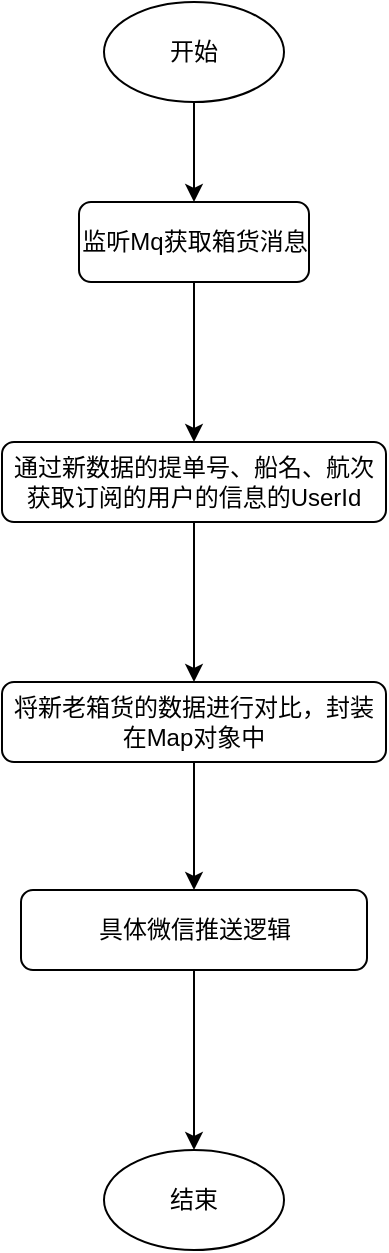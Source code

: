 <mxfile pages="1" version="11.2.8" type="github"><diagram id="WTop8Sm9wdNdOyaf1Nk0" name="第 1 页"><mxGraphModel dx="1422" dy="762" grid="1" gridSize="10" guides="1" tooltips="1" connect="1" arrows="1" fold="1" page="1" pageScale="1" pageWidth="827" pageHeight="1169" math="0" shadow="0"><root><mxCell id="0"/><mxCell id="1" parent="0"/><mxCell id="Z7BJ7YxdxVWofKRiBAWl-12" style="edgeStyle=orthogonalEdgeStyle;rounded=0;orthogonalLoop=1;jettySize=auto;html=1;exitX=0.5;exitY=1;exitDx=0;exitDy=0;entryX=0.5;entryY=0;entryDx=0;entryDy=0;" edge="1" parent="1" source="Z7BJ7YxdxVWofKRiBAWl-13" target="Z7BJ7YxdxVWofKRiBAWl-15"><mxGeometry relative="1" as="geometry"/></mxCell><mxCell id="Z7BJ7YxdxVWofKRiBAWl-13" value="开始" style="ellipse;whiteSpace=wrap;html=1;" vertex="1" parent="1"><mxGeometry x="340" y="60" width="90" height="50" as="geometry"/></mxCell><mxCell id="Z7BJ7YxdxVWofKRiBAWl-14" value="" style="edgeStyle=orthogonalEdgeStyle;rounded=0;orthogonalLoop=1;jettySize=auto;html=1;" edge="1" parent="1" source="Z7BJ7YxdxVWofKRiBAWl-15" target="Z7BJ7YxdxVWofKRiBAWl-17"><mxGeometry relative="1" as="geometry"/></mxCell><mxCell id="Z7BJ7YxdxVWofKRiBAWl-15" value="监听Mq获取箱货消息" style="rounded=1;whiteSpace=wrap;html=1;" vertex="1" parent="1"><mxGeometry x="327.5" y="160" width="115" height="40" as="geometry"/></mxCell><mxCell id="Z7BJ7YxdxVWofKRiBAWl-16" value="" style="edgeStyle=orthogonalEdgeStyle;rounded=0;orthogonalLoop=1;jettySize=auto;html=1;" edge="1" parent="1" source="Z7BJ7YxdxVWofKRiBAWl-17" target="Z7BJ7YxdxVWofKRiBAWl-19"><mxGeometry relative="1" as="geometry"/></mxCell><mxCell id="Z7BJ7YxdxVWofKRiBAWl-17" value="通过新数据的提单号、船名、航次获取订阅的用户的信息的UserId" style="rounded=1;whiteSpace=wrap;html=1;" vertex="1" parent="1"><mxGeometry x="289" y="280" width="192" height="40" as="geometry"/></mxCell><mxCell id="Z7BJ7YxdxVWofKRiBAWl-18" style="edgeStyle=orthogonalEdgeStyle;rounded=0;orthogonalLoop=1;jettySize=auto;html=1;exitX=0.5;exitY=1;exitDx=0;exitDy=0;entryX=0.5;entryY=0;entryDx=0;entryDy=0;" edge="1" parent="1" source="Z7BJ7YxdxVWofKRiBAWl-19" target="Z7BJ7YxdxVWofKRiBAWl-21"><mxGeometry relative="1" as="geometry"/></mxCell><mxCell id="Z7BJ7YxdxVWofKRiBAWl-19" value="将新老箱货的数据进行对比，封装在Map对象中" style="rounded=1;whiteSpace=wrap;html=1;" vertex="1" parent="1"><mxGeometry x="289" y="400" width="192" height="40" as="geometry"/></mxCell><mxCell id="Z7BJ7YxdxVWofKRiBAWl-20" style="edgeStyle=orthogonalEdgeStyle;rounded=0;orthogonalLoop=1;jettySize=auto;html=1;exitX=0.5;exitY=1;exitDx=0;exitDy=0;entryX=0.5;entryY=0;entryDx=0;entryDy=0;" edge="1" parent="1" source="Z7BJ7YxdxVWofKRiBAWl-21" target="Z7BJ7YxdxVWofKRiBAWl-22"><mxGeometry relative="1" as="geometry"/></mxCell><mxCell id="Z7BJ7YxdxVWofKRiBAWl-21" value="具体微信推送逻辑" style="rounded=1;whiteSpace=wrap;html=1;" vertex="1" parent="1"><mxGeometry x="298.5" y="504" width="173" height="40" as="geometry"/></mxCell><mxCell id="Z7BJ7YxdxVWofKRiBAWl-22" value="结束" style="ellipse;whiteSpace=wrap;html=1;" vertex="1" parent="1"><mxGeometry x="340" y="634" width="90" height="50" as="geometry"/></mxCell></root></mxGraphModel></diagram></mxfile>